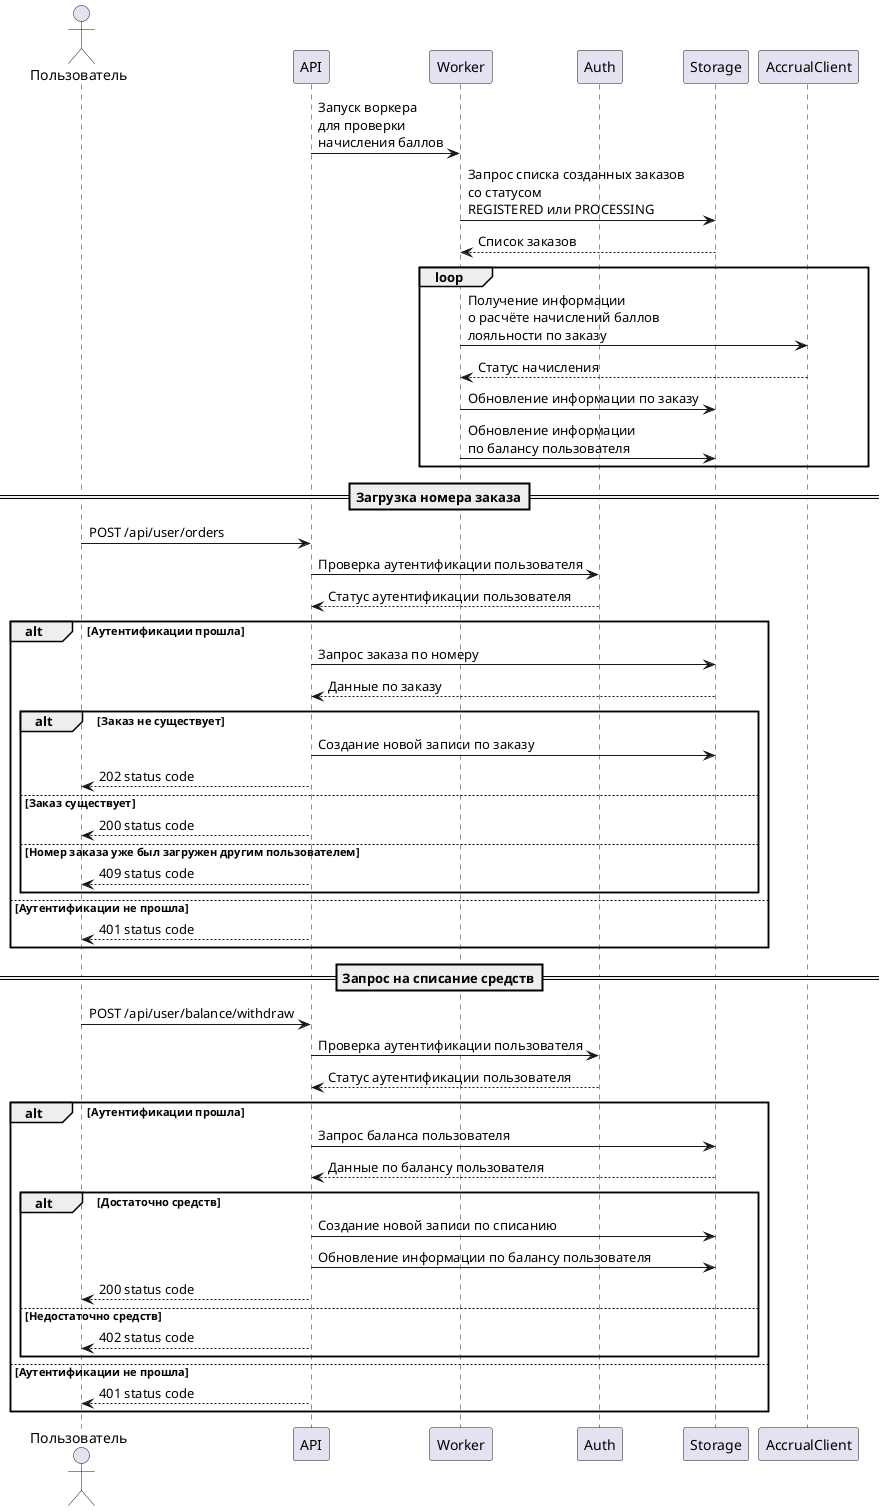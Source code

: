 @startuml
actor Пользователь as User
participant API
participant Worker
participant Auth
participant Storage
participant AccrualClient

API -> Worker: Запуск воркера\nдля проверки\nначисления баллов
Worker -> Storage: Запрос списка созданных заказов\nсо статусом\nREGISTERED или PROCESSING
Storage --> Worker: Список заказов
loop
Worker -> AccrualClient: Получение информации\nо расчёте начислений баллов\nлояльности по заказу
AccrualClient --> Worker: Статус начисления
Worker -> Storage: Обновление информации по заказу
Worker -> Storage: Обновление информации\nпо балансу пользователя
end

== Загрузка номера заказа==
User -> API: POST /api/user/orders
API -> Auth: Проверка аутентификации пользователя
Auth --> API: Статус аутентификации пользователя
alt Аутентификации прошла
    API -> Storage: Запрос заказа по номеру
    Storage --> API: Данные по заказу
    alt Заказ не существует
        API -> Storage: Создание новой записи по заказу
        API --> User: 202 status code
    else Заказ существует
        API --> User: 200 status code
    else Номер заказа уже был загружен другим пользователем
        API --> User: 409 status code
    end
else Аутентификации не прошла
    API --> User: 401 status code
end

== Запрос на списание средств==
User -> API: POST /api/user/balance/withdraw
API -> Auth: Проверка аутентификации пользователя
Auth --> API: Статус аутентификации пользователя
alt Аутентификации прошла
    API -> Storage: Запрос баланса пользователя
    Storage --> API: Данные по балансу пользователя
    alt Достаточно средств
        API -> Storage: Создание новой записи по списанию
        API -> Storage: Обновление информации по балансу пользователя
        API --> User: 200 status code
    else Недостаточно средств
        API --> User: 402 status code
    end
else Аутентификации не прошла
    API --> User: 401 status code
end
@enduml
